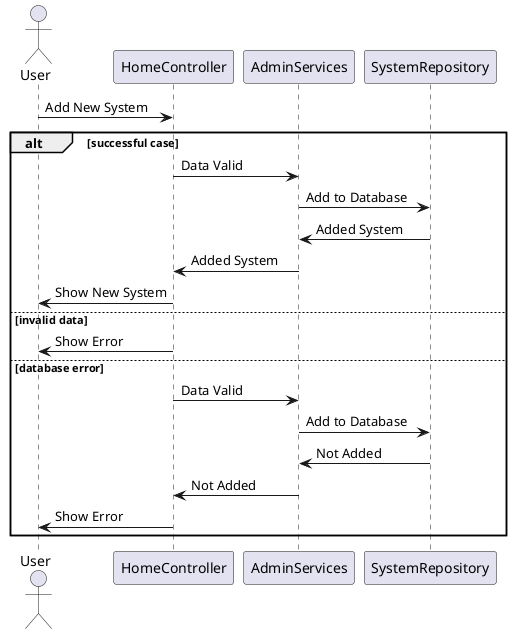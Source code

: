 @startuml Login Sequence

Actor User

User -> HomeController : Add New System

alt successful case

HomeController -> AdminServices : Data Valid
AdminServices -> SystemRepository : Add to Database
SystemRepository -> AdminServices : Added System
AdminServices -> HomeController : Added System
HomeController -> User : Show New System

else invalid data

HomeController -> User : Show Error

else database error

HomeController -> AdminServices : Data Valid
AdminServices -> SystemRepository : Add to Database
SystemRepository -> AdminServices : Not Added
AdminServices -> HomeController : Not Added
HomeController -> User : Show Error

end

@enduml